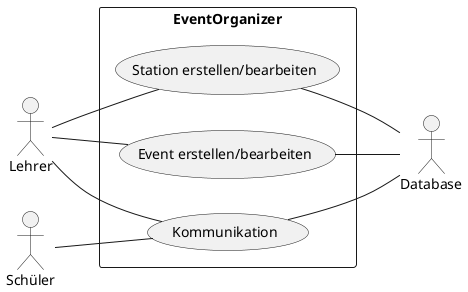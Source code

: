 @startuml
left to right direction
actor Lehrer
actor Database
actor Schüler
rectangle EventOrganizer{
    Lehrer -- (Station erstellen/bearbeiten)
    (Station erstellen/bearbeiten) -- Database
    Lehrer -- (Event erstellen/bearbeiten)
    (Event erstellen/bearbeiten) -- Database
    Schüler -- (Kommunikation)
    Lehrer -- (Kommunikation)
    Database -- (Kommunikation)
}
@enduml
